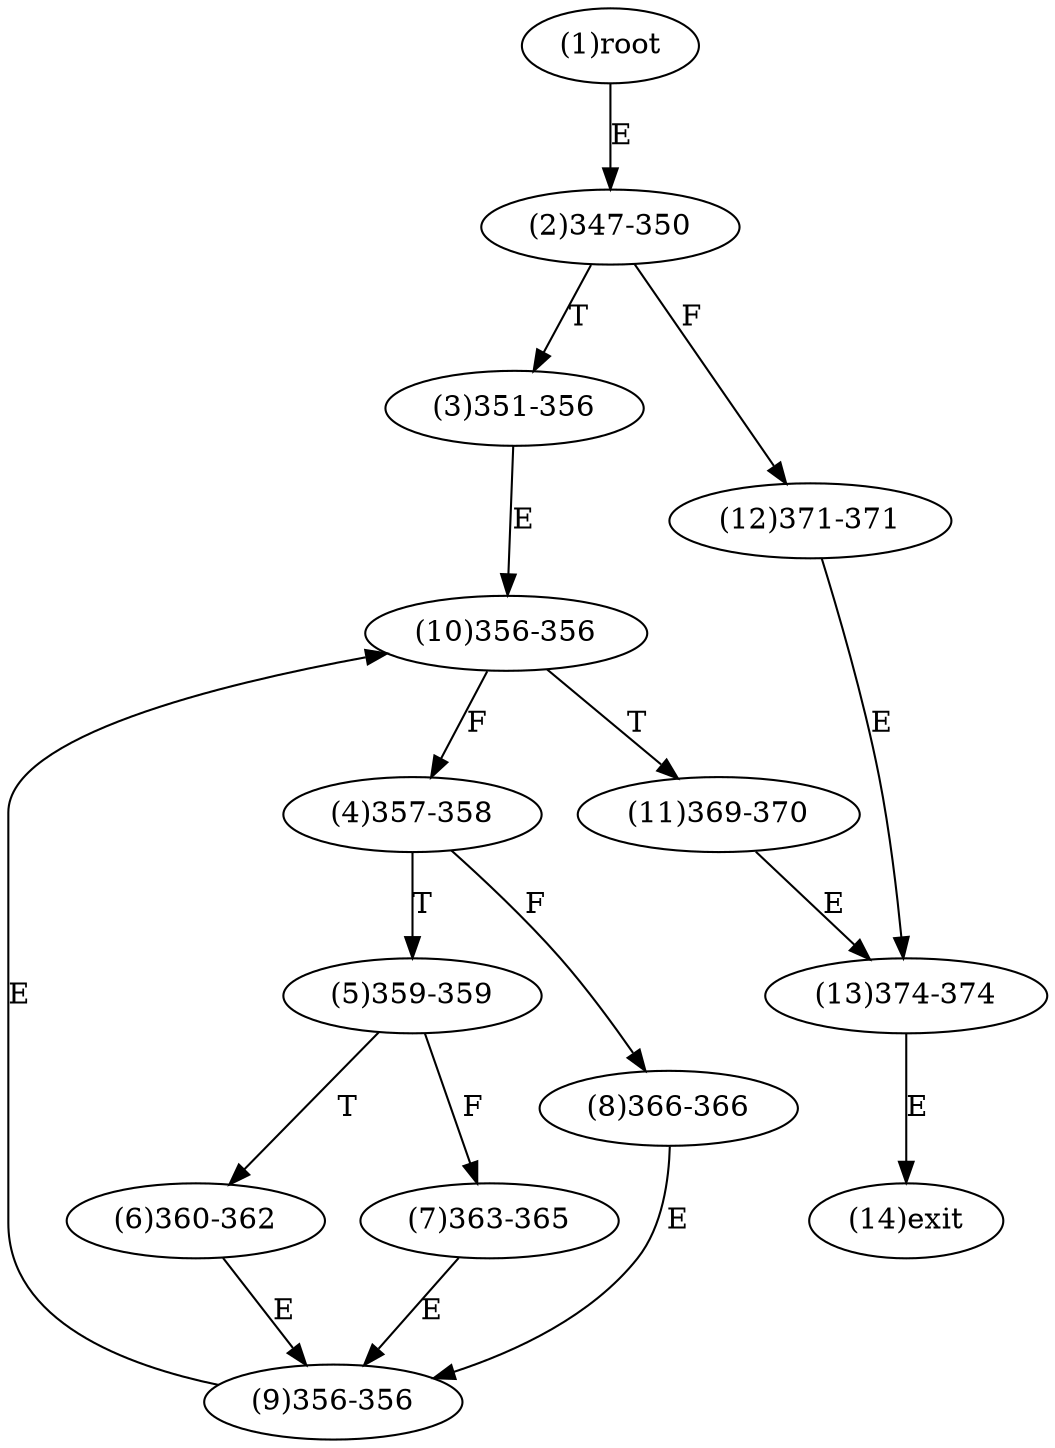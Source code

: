 digraph "" { 
1[ label="(1)root"];
2[ label="(2)347-350"];
3[ label="(3)351-356"];
4[ label="(4)357-358"];
5[ label="(5)359-359"];
6[ label="(6)360-362"];
7[ label="(7)363-365"];
8[ label="(8)366-366"];
9[ label="(9)356-356"];
10[ label="(10)356-356"];
11[ label="(11)369-370"];
12[ label="(12)371-371"];
13[ label="(13)374-374"];
14[ label="(14)exit"];
1->2[ label="E"];
2->12[ label="F"];
2->3[ label="T"];
3->10[ label="E"];
4->8[ label="F"];
4->5[ label="T"];
5->7[ label="F"];
5->6[ label="T"];
6->9[ label="E"];
7->9[ label="E"];
8->9[ label="E"];
9->10[ label="E"];
10->4[ label="F"];
10->11[ label="T"];
11->13[ label="E"];
12->13[ label="E"];
13->14[ label="E"];
}